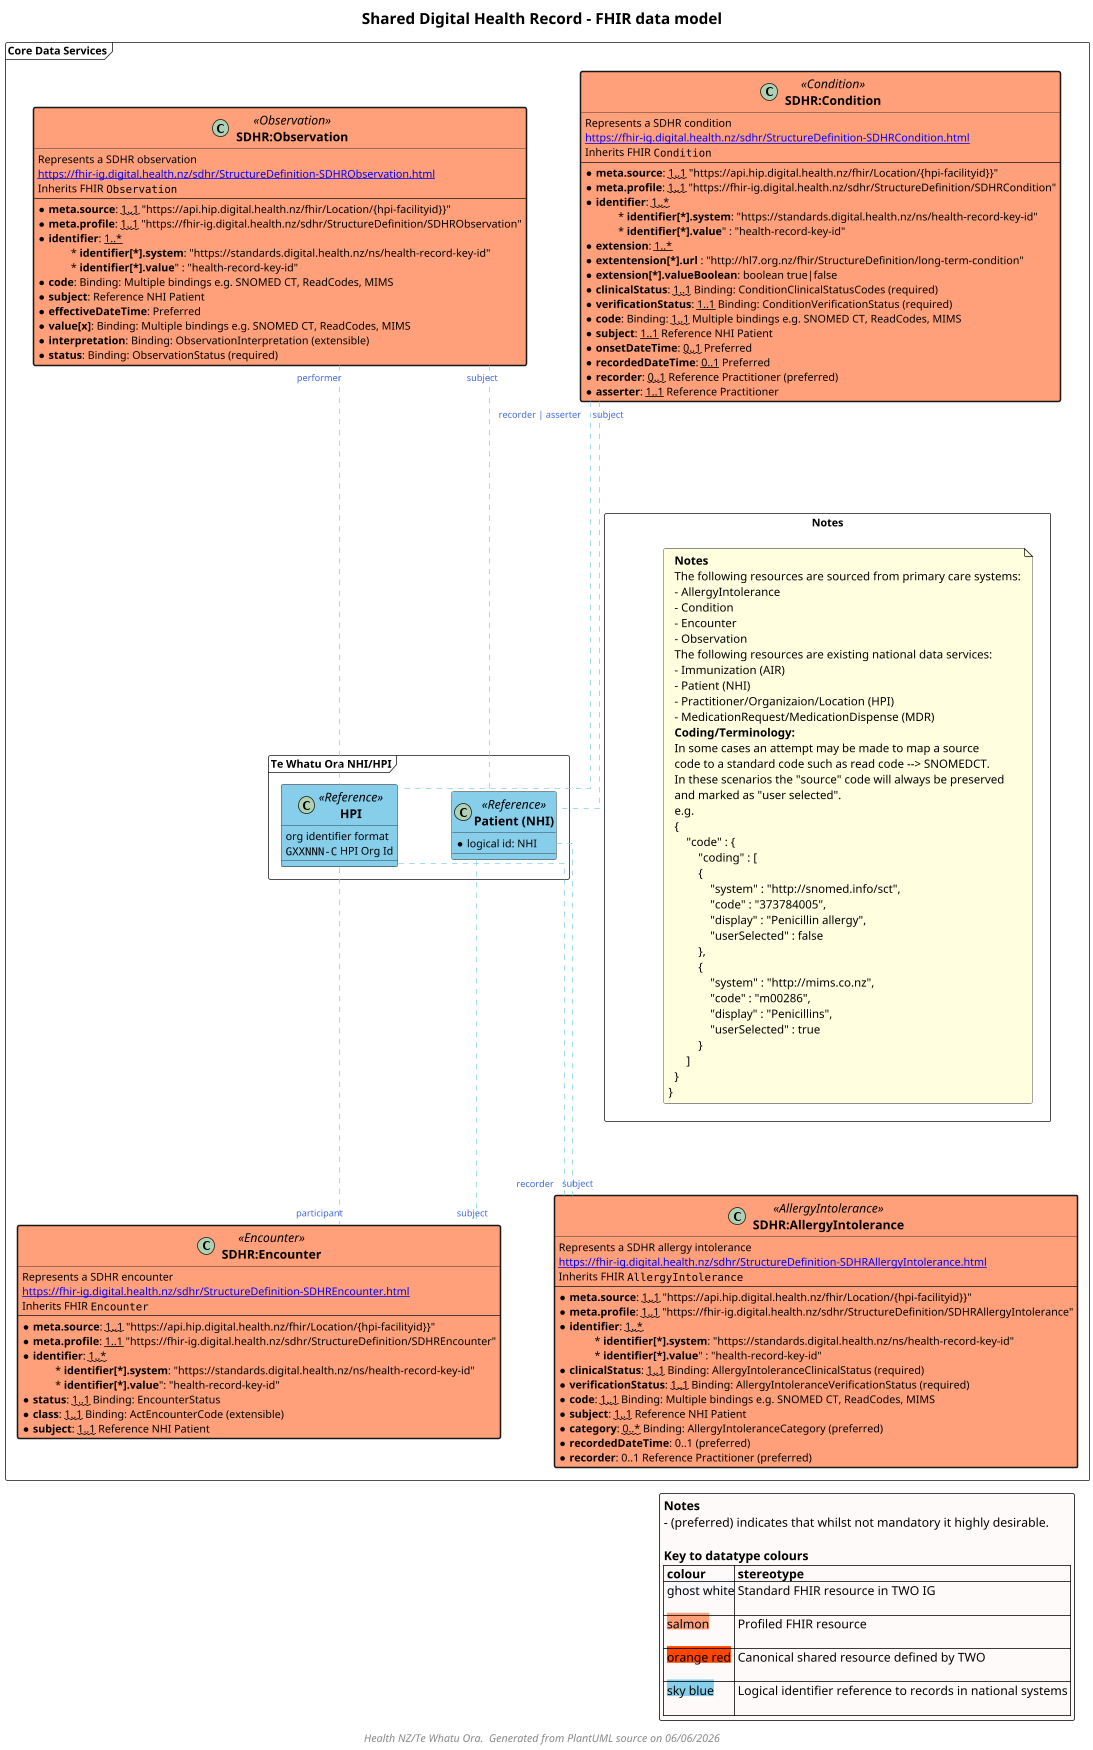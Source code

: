 @startuml

skinparam dpi 100 
scale max 350 width

skinparam ActivityDiamondBackgroundColor #RoyalBlue
skinparam ArrowColor #RoyalBlue   
skinparam ArrowFontColor #RoyalBlue   
skinparam ArrowFontSize 12
skinparam ArrowMessageAlignment right
skinparam BoxPadding 10
skinparam ClassFontSize 16
skinparam ClassFontStyle bold
skinparam ClassStereotypeFontSize 16
skinparam dpi 300
skinparam FooterFontSize 14
skinparam FooterFontStyle italic
skinparam LegendBackgroundColor #Snow
skinparam LegendFontName Helvetica
skinparam LegendFontSize 16
skinparam linetype ortho
skinparam nodesep 70
skinparam NoteBackgroundColor #LightYellow
skinparam NoteFontSize 15
skinparam NoteTextAlignment left
skinparam ranksep 60
skinparam roundcorner 5
skinparam TitleFontSize 20



title "Shared Digital Health Record - FHIR data model"

frame "Core Data Services" as SDHRFrame {

class "SDHR:Encounter" as encounter <<Encounter>> #LightSalmon ##[bold] {
    Represents a SDHR encounter
    [[https://fhir-ig.digital.health.nz/sdhr/StructureDefinition-SDHREncounter.html]]
    Inherits FHIR ""Encounter""
    ----
    * **meta.source**: ~~1..1~~ "https://api.hip.digital.health.nz/fhir/Location/{hpi-facilityid}}"
    * **meta.profile**: ~~1..1~~ "https://fhir-ig.digital.health.nz/sdhr/StructureDefinition/SDHREncounter"
    * **identifier**: ~~1..*~~
    \t* **identifier[*].system**: "https://standards.digital.health.nz/ns/health-record-key-id"
    \t* **identifier[*].value**": "health-record-key-id" [[[https://fhir-ig.digital.health.nz/sdhr/StructureDefinition-SDHREncounter-definitions.html#key_Encounter.identifier:HealthRecordKey]]]
    * **status**: ~~1..1~~ Binding: EncounterStatus [[[http://hl7.org/fhir/R4/valueset-encounter-status.html]]]
    * **class**: ~~1..1~~ Binding: ActEncounterCode (extensible) [[[http://terminology.hl7.org/5.5.0/ValueSet-v3-ActEncounterCode.html]]]
    * **subject**: ~~1..1~~ Reference NHI Patient
}

class "SDHR:Condition" as condition <<Condition>> #LightSalmon ##[bold] {
    Represents a SDHR condition
    [[https://fhir-ig.digital.health.nz/sdhr/StructureDefinition-SDHRCondition.html]]
    Inherits FHIR ""Condition""
    ----
    * **meta.source**: ~~1..1~~ "https://api.hip.digital.health.nz/fhir/Location/{hpi-facilityid}}"
    * **meta.profile**: ~~1..1~~ "https://fhir-ig.digital.health.nz/sdhr/StructureDefinition/SDHRCondition"
    * **identifier**: ~~1..*~~
    \t* **identifier[*].system**: "https://standards.digital.health.nz/ns/health-record-key-id"
    \t* **identifier[*].value**" : "health-record-key-id" [[[https://fhir-ig.digital.health.nz/sdhr/StructureDefinition-SDHREncounter-definitions.html#key_Encounter.identifier:HealthRecordKey]]]
    * **extension**: ~~1..*~~
    * **extentension[*].url** : "http://hl7.org.nz/fhir/StructureDefinition/long-term-condition"
    * **extension[*].valueBoolean**: boolean true|false
    * **clinicalStatus**: ~~1..1~~ Binding: ConditionClinicalStatusCodes (required) [[[http://hl7.org/fhir/R4/valueset-condition-clinical.html]]]
    * **verificationStatus**: ~~1..1~~ Binding: ConditionVerificationStatus (required) [[[http://hl7.org/fhir/R4/valueset-condition-ver-status.html]]]
    * **code**: Binding: ~~1..1~~ Multiple bindings e.g. SNOMED CT, ReadCodes, MIMS
    * **subject**: ~~1..1~~ Reference NHI Patient
    * **onsetDateTime**: ~~0..1~~ Preferred
    * **recordedDateTime**: ~~0..1~~ Preferred
    * **recorder**: ~~0..1~~ Reference Practitioner (preferred)
    * **asserter**: ~~1..1~~ Reference Practitioner
}

class "SDHR:AllergyIntolerance" as allergyintolerance <<AllergyIntolerance>> #LightSalmon ##[bold] {
    Represents a SDHR allergy intolerance
    [[https://fhir-ig.digital.health.nz/sdhr/StructureDefinition-SDHRAllergyIntolerance.html]]
    Inherits FHIR ""AllergyIntolerance""
    ----
    * **meta.source**: ~~1..1~~ "https://api.hip.digital.health.nz/fhir/Location/{hpi-facilityid}}"
    * **meta.profile**: ~~1..1~~ "https://fhir-ig.digital.health.nz/sdhr/StructureDefinition/SDHRAllergyIntolerance"
    * **identifier**: ~~1..*~~
    \t * **identifier[*].system**: "https://standards.digital.health.nz/ns/health-record-key-id"
    \t * **identifier[*].value**" : "health-record-key-id" [[[https://fhir-ig.digital.health.nz/sdhr/StructureDefinition-SDHREncounter-definitions.html#key_Encounter.identifier:HealthRecordKey]]]
    * **clinicalStatus**: ~~1..1~~ Binding: AllergyIntoleranceClinicalStatus (required) [[[http://hl7.org/fhir/R4/valueset-allergyintolerance-clinical.html]]]
    * **verificationStatus**: ~~1..1~~ Binding: AllergyIntoleranceVerificationStatus (required) [[[http://hl7.org/fhir/R4/valueset-allergyintolerance-ver-status.html]]]
    * **code**: ~~1..1~~ Binding: Multiple bindings e.g. SNOMED CT, ReadCodes, MIMS
    * **subject**: ~~1..1~~ Reference NHI Patient
    * **category**: ~~0..*~~ Binding: AllergyIntoleranceCategory (preferred) [[[http://hl7.org/fhir/R4/valueset-allergy-intolerance-category.html]]]
    * **recordedDateTime**: 0..1 (preferred)
    * **recorder**: 0..1 Reference Practitioner (preferred)
}

class "SDHR:Observation" as observation <<Observation>> #LightSalmon ##[bold] {
    Represents a SDHR observation
    [[https://fhir-ig.digital.health.nz/sdhr/StructureDefinition-SDHRObservation.html]]
    Inherits FHIR ""Observation""
    ----
    * **meta.source**: ~~1..1~~ "https://api.hip.digital.health.nz/fhir/Location/{hpi-facilityid}}"
    * **meta.profile**: ~~1..1~~ "https://fhir-ig.digital.health.nz/sdhr/StructureDefinition/SDHRObservation"
    * **identifier**: ~~1..*~~
    \t* **identifier[*].system**: "https://standards.digital.health.nz/ns/health-record-key-id"
    \t* **identifier[*].value**" : "health-record-key-id" [[[https://fhir-ig.digital.health.nz/sdhr/StructureDefinition-SDHREncounter-definitions.html#key_Encounter.identifier:HealthRecordKey]]]
    * **code**: Binding: Multiple bindings e.g. SNOMED CT, ReadCodes, MIMS
    * **subject**: Reference NHI Patient
    * **effectiveDateTime**: Preferred
    * **value[x]**: Binding: Multiple bindings e.g. SNOMED CT, ReadCodes, MIMS
    * **interpretation**: Binding: ObservationInterpretation (extensible) [[[http://hl7.org/fhir/R4/valueset-observation-interpretation.html]]]
    * **status**: Binding: ObservationStatus (required) [[[http://hl7.org/fhir/R4/valueset-observation-status.html]]]
}


frame "Te Whatu Ora NHI/HPI" as NationalIdentifier {

  class "Patient (NHI)" as Patient <<Reference>> #SkyBlue {
    * logical id: NHI
  }

  class "HPI" as HPI <<Reference>> #SkyBlue {
    org identifier format
      ""GXXNNN-C"" HPI Org Id
  }

  Patient -[hidden]l- HPI
}

rectangle "Notes" as Notes {
    note as N1
    **Notes**
    The following resources are sourced from primary care systems:
    - AllergyIntolerance
    - Condition
    - Encounter
    - Observation
    The following resources are existing national data services:
    - Immunization (AIR)
    - Patient (NHI)
    - Practitioner/Organizaion/Location (HPI)
    - MedicationRequest/MedicationDispense (MDR)
    **Coding/Terminology:**
    In some cases an attempt may be made to map a source
    code to a standard code such as read code --> SNOMEDCT.
    In these scenarios the "source" code will always be preserved
    and marked as "user selected".
    e.g.
    {
        "code" : {
            "coding" : [
            {
                "system" : "http://snomed.info/sct",
                "code" : "373784005",
                "display" : "Penicillin allergy",
                "userSelected" : false
            },
            {
                "system" : "http://mims.co.nz",
                "code" : "m00286",
                "display" : "Penicillins",
                "userSelected" : true
            }
        ]
    }
  }
end note
}
}

' ********
' * Entities outside any frame are in other bounded contexts


' ********
' plantuml positioning

' ********
' * resource linkages

encounter "subject" -[#SkyBlue,dashed]up-- Patient
encounter "participant" -[#SkyBlue,dashed]up-- HPI
condition "subject" -[#SkyBlue,dashed]down-- Patient
condition "recorder | asserter" --[#SkyBlue,dashed]down-- HPI
allergyintolerance "subject" -[#SkyBlue,dashed]up-- Patient
allergyintolerance "recorder" -[#SkyBlue,dashed]up-- HPI
observation "subject" -[#SkyBlue,dashed]down-- Patient
observation "performer" --[#SkyBlue,dashed]down-- HPI
Notes -[hidden]left- Patient

'NationalIdentifier -[hidden]- SDHRFrame

legend right
  **Notes**
  - (preferred) indicates that whilst not mandatory it highly desirable.
  '- Arrows show direction of FHIR reference.
  '- Solid/open bullets indicate mandatory/optional data elements.

  **Key to datatype colours**
  |= colour |= stereotype |
  | <back:#GhostWhite>ghost white\n | Standard FHIR resource in TWO IG |
  | <back:#LightSalmon>salmon\n | Profiled FHIR resource |
  | <back:#OrangeRed>orange red\n | Canonical shared resource defined by TWO |
  | <back:#SkyBlue>sky blue\n| Logical identifier reference to records in national systems |
endlegend

footer "Health NZ/Te Whatu Ora.  Generated from PlantUML source on %date('dd/MM/yyyy')"

@enduml